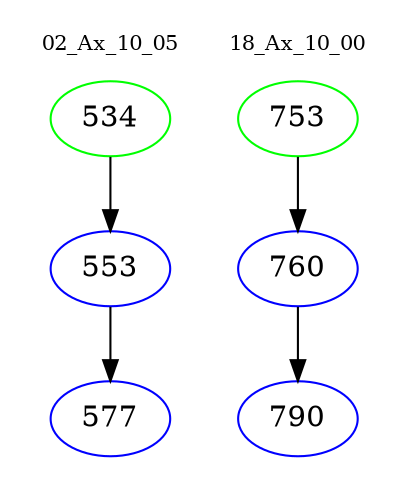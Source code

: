 digraph{
subgraph cluster_0 {
color = white
label = "02_Ax_10_05";
fontsize=10;
T0_534 [label="534", color="green"]
T0_534 -> T0_553 [color="black"]
T0_553 [label="553", color="blue"]
T0_553 -> T0_577 [color="black"]
T0_577 [label="577", color="blue"]
}
subgraph cluster_1 {
color = white
label = "18_Ax_10_00";
fontsize=10;
T1_753 [label="753", color="green"]
T1_753 -> T1_760 [color="black"]
T1_760 [label="760", color="blue"]
T1_760 -> T1_790 [color="black"]
T1_790 [label="790", color="blue"]
}
}
